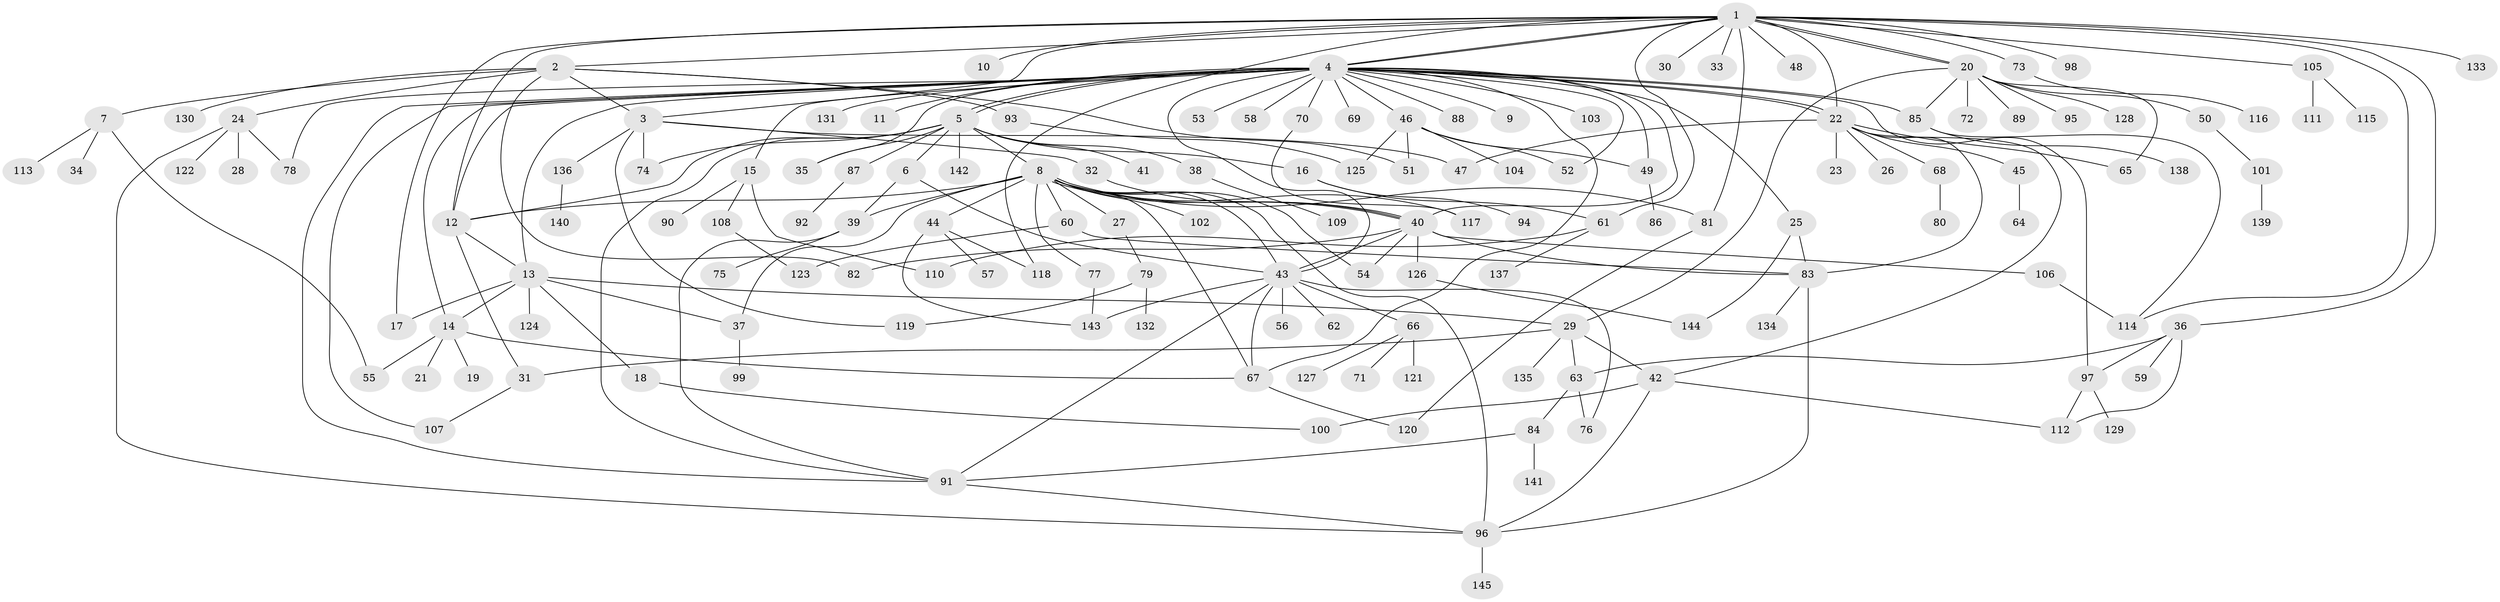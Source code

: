 // coarse degree distribution, {25: 0.008849557522123894, 7: 0.017699115044247787, 31: 0.008849557522123894, 12: 0.017699115044247787, 4: 0.04424778761061947, 16: 0.008849557522123894, 1: 0.45132743362831856, 8: 0.008849557522123894, 5: 0.061946902654867256, 3: 0.07964601769911504, 2: 0.25663716814159293, 10: 0.017699115044247787, 11: 0.008849557522123894, 6: 0.008849557522123894}
// Generated by graph-tools (version 1.1) at 2025/23/03/03/25 07:23:51]
// undirected, 145 vertices, 214 edges
graph export_dot {
graph [start="1"]
  node [color=gray90,style=filled];
  1;
  2;
  3;
  4;
  5;
  6;
  7;
  8;
  9;
  10;
  11;
  12;
  13;
  14;
  15;
  16;
  17;
  18;
  19;
  20;
  21;
  22;
  23;
  24;
  25;
  26;
  27;
  28;
  29;
  30;
  31;
  32;
  33;
  34;
  35;
  36;
  37;
  38;
  39;
  40;
  41;
  42;
  43;
  44;
  45;
  46;
  47;
  48;
  49;
  50;
  51;
  52;
  53;
  54;
  55;
  56;
  57;
  58;
  59;
  60;
  61;
  62;
  63;
  64;
  65;
  66;
  67;
  68;
  69;
  70;
  71;
  72;
  73;
  74;
  75;
  76;
  77;
  78;
  79;
  80;
  81;
  82;
  83;
  84;
  85;
  86;
  87;
  88;
  89;
  90;
  91;
  92;
  93;
  94;
  95;
  96;
  97;
  98;
  99;
  100;
  101;
  102;
  103;
  104;
  105;
  106;
  107;
  108;
  109;
  110;
  111;
  112;
  113;
  114;
  115;
  116;
  117;
  118;
  119;
  120;
  121;
  122;
  123;
  124;
  125;
  126;
  127;
  128;
  129;
  130;
  131;
  132;
  133;
  134;
  135;
  136;
  137;
  138;
  139;
  140;
  141;
  142;
  143;
  144;
  145;
  1 -- 2;
  1 -- 3;
  1 -- 4;
  1 -- 4;
  1 -- 10;
  1 -- 12;
  1 -- 17;
  1 -- 20;
  1 -- 20;
  1 -- 22;
  1 -- 30;
  1 -- 33;
  1 -- 36;
  1 -- 48;
  1 -- 61;
  1 -- 73;
  1 -- 81;
  1 -- 98;
  1 -- 105;
  1 -- 114;
  1 -- 118;
  1 -- 133;
  2 -- 3;
  2 -- 7;
  2 -- 24;
  2 -- 51;
  2 -- 82;
  2 -- 93;
  2 -- 130;
  3 -- 32;
  3 -- 47;
  3 -- 74;
  3 -- 119;
  3 -- 136;
  4 -- 5;
  4 -- 5;
  4 -- 9;
  4 -- 11;
  4 -- 12;
  4 -- 13;
  4 -- 14;
  4 -- 15;
  4 -- 22;
  4 -- 22;
  4 -- 25;
  4 -- 35;
  4 -- 40;
  4 -- 43;
  4 -- 46;
  4 -- 49;
  4 -- 52;
  4 -- 53;
  4 -- 58;
  4 -- 67;
  4 -- 69;
  4 -- 70;
  4 -- 78;
  4 -- 85;
  4 -- 88;
  4 -- 91;
  4 -- 97;
  4 -- 103;
  4 -- 107;
  4 -- 131;
  5 -- 6;
  5 -- 8;
  5 -- 12;
  5 -- 16;
  5 -- 35;
  5 -- 38;
  5 -- 41;
  5 -- 74;
  5 -- 87;
  5 -- 91;
  5 -- 142;
  6 -- 39;
  6 -- 43;
  7 -- 34;
  7 -- 55;
  7 -- 113;
  8 -- 12;
  8 -- 27;
  8 -- 37;
  8 -- 39;
  8 -- 40;
  8 -- 40;
  8 -- 43;
  8 -- 44;
  8 -- 54;
  8 -- 60;
  8 -- 67;
  8 -- 77;
  8 -- 81;
  8 -- 96;
  8 -- 102;
  8 -- 117;
  12 -- 13;
  12 -- 31;
  13 -- 14;
  13 -- 17;
  13 -- 18;
  13 -- 29;
  13 -- 37;
  13 -- 124;
  14 -- 19;
  14 -- 21;
  14 -- 55;
  14 -- 67;
  15 -- 90;
  15 -- 108;
  15 -- 110;
  16 -- 61;
  16 -- 94;
  18 -- 100;
  20 -- 29;
  20 -- 50;
  20 -- 65;
  20 -- 72;
  20 -- 85;
  20 -- 89;
  20 -- 95;
  20 -- 128;
  22 -- 23;
  22 -- 26;
  22 -- 42;
  22 -- 45;
  22 -- 47;
  22 -- 65;
  22 -- 68;
  22 -- 83;
  24 -- 28;
  24 -- 78;
  24 -- 96;
  24 -- 122;
  25 -- 83;
  25 -- 144;
  27 -- 79;
  29 -- 31;
  29 -- 42;
  29 -- 63;
  29 -- 135;
  31 -- 107;
  32 -- 40;
  36 -- 59;
  36 -- 63;
  36 -- 97;
  36 -- 112;
  37 -- 99;
  38 -- 109;
  39 -- 75;
  39 -- 91;
  40 -- 43;
  40 -- 54;
  40 -- 82;
  40 -- 83;
  40 -- 106;
  40 -- 126;
  42 -- 96;
  42 -- 100;
  42 -- 112;
  43 -- 56;
  43 -- 62;
  43 -- 66;
  43 -- 67;
  43 -- 76;
  43 -- 91;
  43 -- 143;
  44 -- 57;
  44 -- 118;
  44 -- 143;
  45 -- 64;
  46 -- 49;
  46 -- 51;
  46 -- 52;
  46 -- 104;
  46 -- 125;
  49 -- 86;
  50 -- 101;
  60 -- 83;
  60 -- 123;
  61 -- 110;
  61 -- 137;
  63 -- 76;
  63 -- 84;
  66 -- 71;
  66 -- 121;
  66 -- 127;
  67 -- 120;
  68 -- 80;
  70 -- 117;
  73 -- 116;
  77 -- 143;
  79 -- 119;
  79 -- 132;
  81 -- 120;
  83 -- 96;
  83 -- 134;
  84 -- 91;
  84 -- 141;
  85 -- 114;
  85 -- 138;
  87 -- 92;
  91 -- 96;
  93 -- 125;
  96 -- 145;
  97 -- 112;
  97 -- 129;
  101 -- 139;
  105 -- 111;
  105 -- 115;
  106 -- 114;
  108 -- 123;
  126 -- 144;
  136 -- 140;
}
